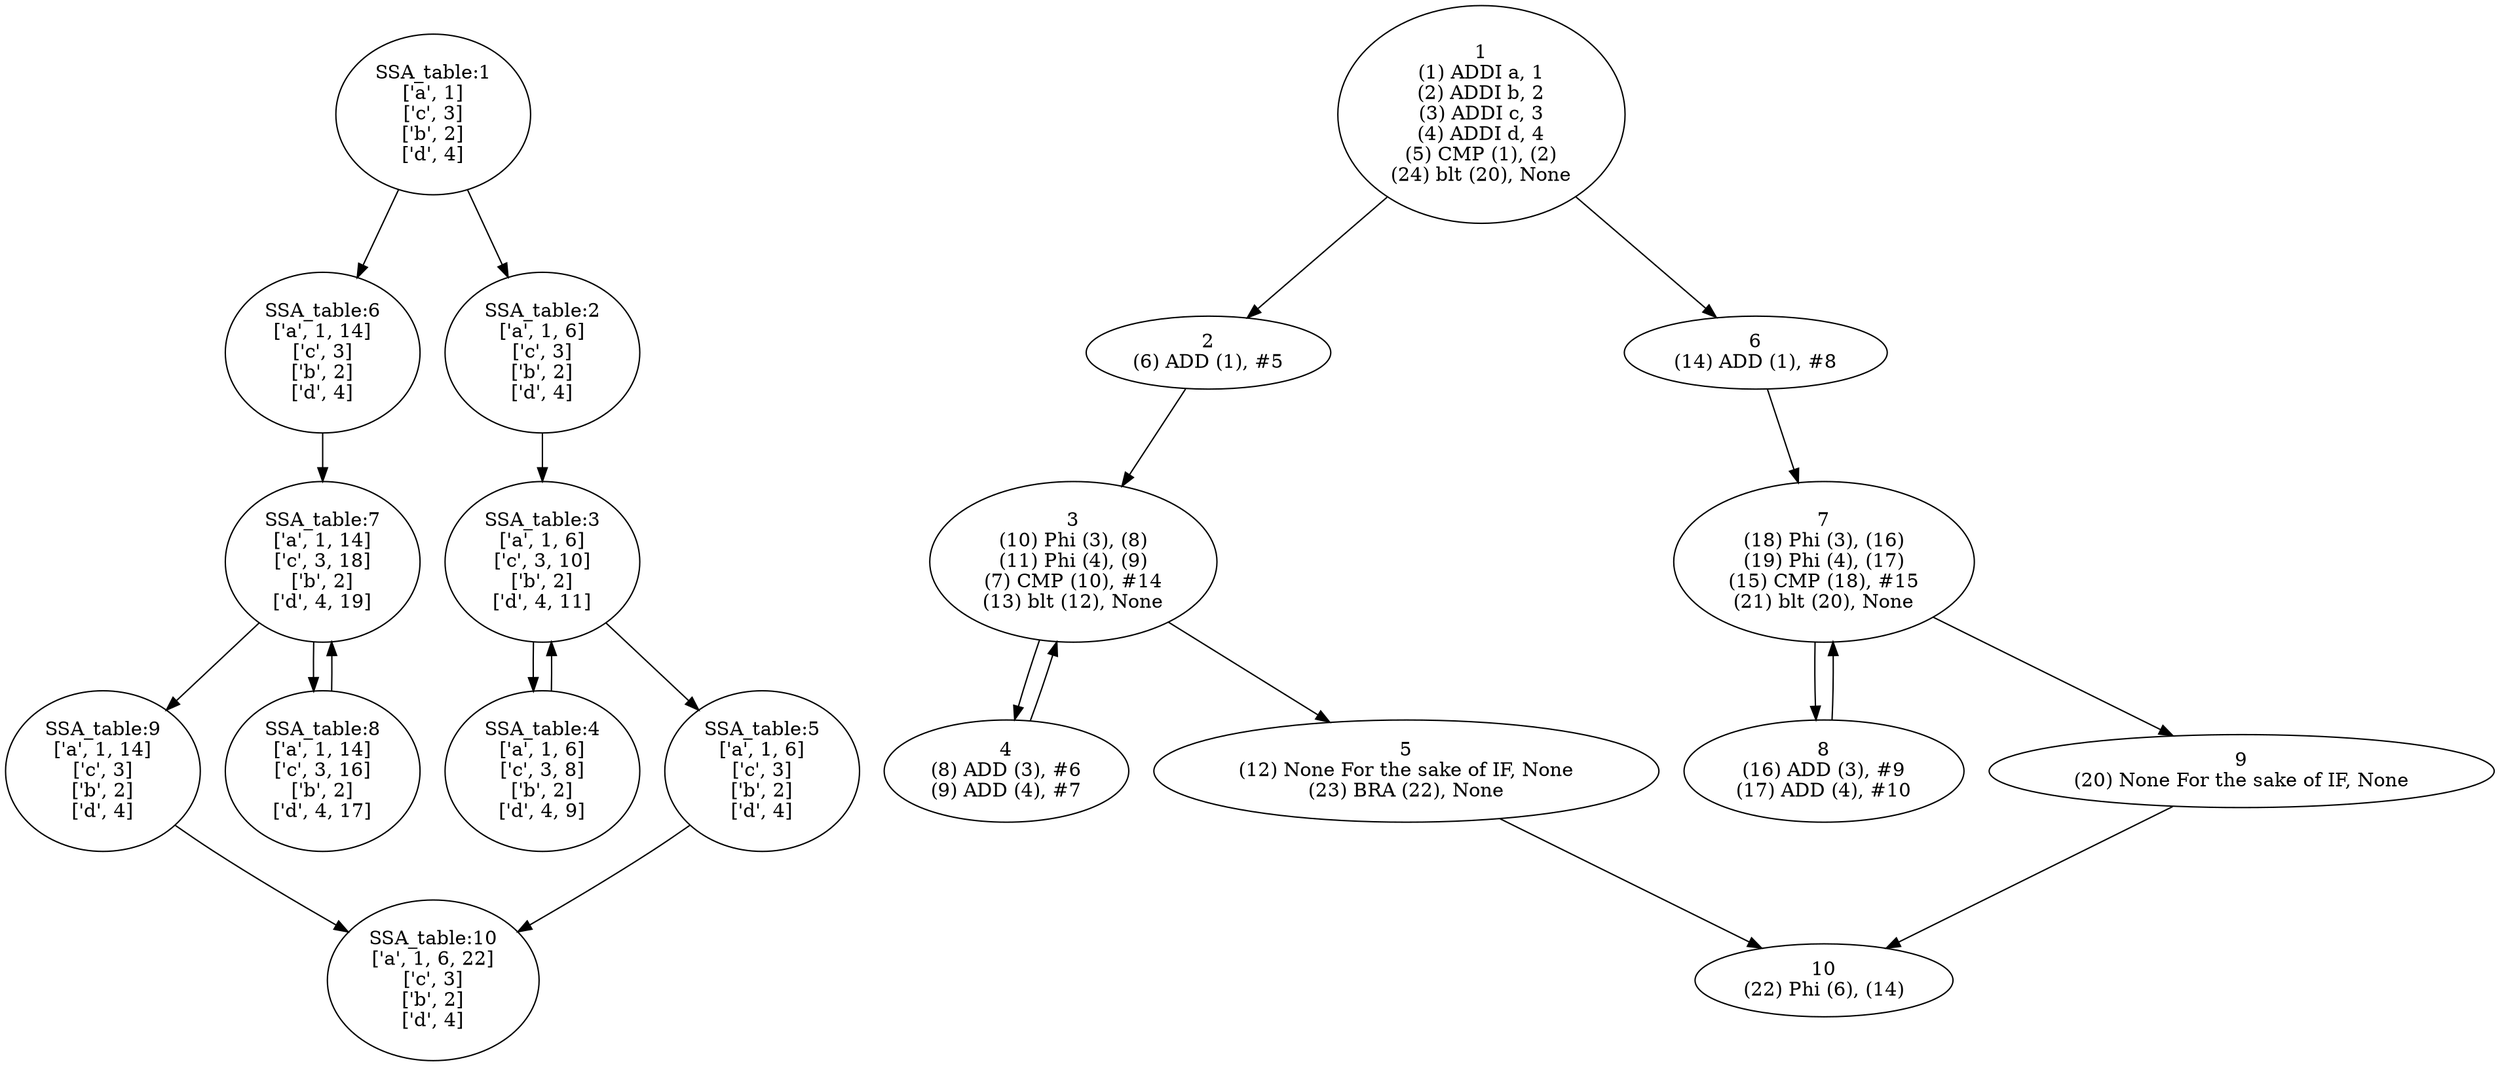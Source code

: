 strict digraph  {
11 [label="SSA_table:1\n['a', 1]\n['c', 3]\n['b', 2]\n['d', 4]"];
1 [label="1\n(1) ADDI a, 1\n(2) ADDI b, 2\n(3) ADDI c, 3\n(4) ADDI d, 4\n(5) CMP (1), (2)\n(24) blt (20), None"];
2 [label="2\n(6) ADD (1), #5"];
3 [label="3\n(10) Phi (3), (8)\n(11) Phi (4), (9)\n(7) CMP (10), #14\n(13) blt (12), None"];
4 [label="4\n(8) ADD (3), #6\n(9) ADD (4), #7"];
5 [label="5\n(12) None For the sake of IF, None\n(23) BRA (22), None"];
6 [label="6\n(14) ADD (1), #8"];
7 [label="7\n(18) Phi (3), (16)\n(19) Phi (4), (17)\n(15) CMP (18), #15\n(21) blt (20), None"];
8 [label="8\n(16) ADD (3), #9\n(17) ADD (4), #10"];
9 [label="9\n(20) None For the sake of IF, None"];
10 [label="10\n(22) Phi (6), (14)"];
51 [label="SSA_table:5\n['a', 1, 6]\n['c', 3]\n['b', 2]\n['d', 4]"];
41 [label="SSA_table:4\n['a', 1, 6]\n['c', 3, 8]\n['b', 2]\n['d', 4, 9]"];
61 [label="SSA_table:6\n['a', 1, 14]\n['c', 3]\n['b', 2]\n['d', 4]"];
101 [label="SSA_table:10\n['a', 1, 6, 22]\n['c', 3]\n['b', 2]\n['d', 4]"];
71 [label="SSA_table:7\n['a', 1, 14]\n['c', 3, 18]\n['b', 2]\n['d', 4, 19]"];
91 [label="SSA_table:9\n['a', 1, 14]\n['c', 3]\n['b', 2]\n['d', 4]"];
81 [label="SSA_table:8\n['a', 1, 14]\n['c', 3, 16]\n['b', 2]\n['d', 4, 17]"];
31 [label="SSA_table:3\n['a', 1, 6]\n['c', 3, 10]\n['b', 2]\n['d', 4, 11]"];
21 [label="SSA_table:2\n['a', 1, 6]\n['c', 3]\n['b', 2]\n['d', 4]"];
11 -> 61;
11 -> 21;
1 -> 2;
1 -> 6;
2 -> 3;
3 -> 4;
3 -> 5;
4 -> 3;
5 -> 10;
6 -> 7;
7 -> 8;
7 -> 9;
8 -> 7;
9 -> 10;
51 -> 101;
41 -> 31;
61 -> 71;
71 -> 91;
71 -> 81;
91 -> 101;
81 -> 71;
31 -> 51;
31 -> 41;
21 -> 31;
}
